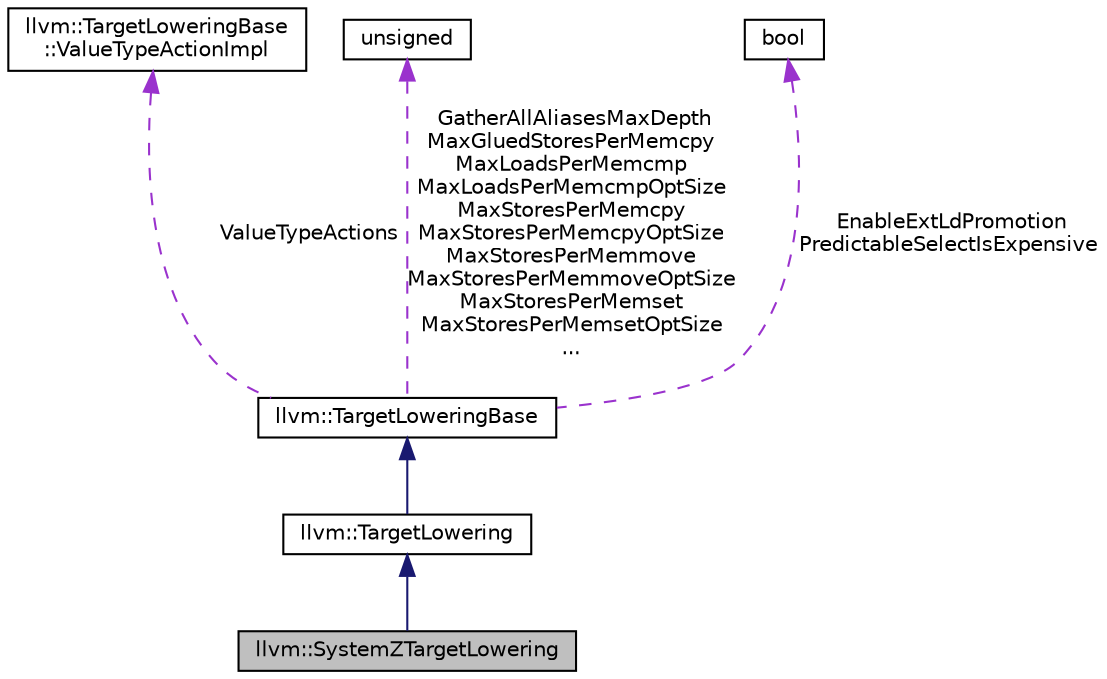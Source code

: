 digraph "llvm::SystemZTargetLowering"
{
 // LATEX_PDF_SIZE
  bgcolor="transparent";
  edge [fontname="Helvetica",fontsize="10",labelfontname="Helvetica",labelfontsize="10"];
  node [fontname="Helvetica",fontsize="10",shape="box"];
  Node1 [label="llvm::SystemZTargetLowering",height=0.2,width=0.4,color="black", fillcolor="grey75", style="filled", fontcolor="black",tooltip=" "];
  Node2 -> Node1 [dir="back",color="midnightblue",fontsize="10",style="solid",fontname="Helvetica"];
  Node2 [label="llvm::TargetLowering",height=0.2,width=0.4,color="black",URL="$classllvm_1_1TargetLowering.html",tooltip="This class defines information used to lower LLVM code to legal SelectionDAG operators that the targe..."];
  Node3 -> Node2 [dir="back",color="midnightblue",fontsize="10",style="solid",fontname="Helvetica"];
  Node3 [label="llvm::TargetLoweringBase",height=0.2,width=0.4,color="black",URL="$classllvm_1_1TargetLoweringBase.html",tooltip="This base class for TargetLowering contains the SelectionDAG-independent parts that can be used from ..."];
  Node4 -> Node3 [dir="back",color="darkorchid3",fontsize="10",style="dashed",label=" ValueTypeActions" ,fontname="Helvetica"];
  Node4 [label="llvm::TargetLoweringBase\l::ValueTypeActionImpl",height=0.2,width=0.4,color="black",URL="$classllvm_1_1TargetLoweringBase_1_1ValueTypeActionImpl.html",tooltip=" "];
  Node5 -> Node3 [dir="back",color="darkorchid3",fontsize="10",style="dashed",label=" GatherAllAliasesMaxDepth\nMaxGluedStoresPerMemcpy\nMaxLoadsPerMemcmp\nMaxLoadsPerMemcmpOptSize\nMaxStoresPerMemcpy\nMaxStoresPerMemcpyOptSize\nMaxStoresPerMemmove\nMaxStoresPerMemmoveOptSize\nMaxStoresPerMemset\nMaxStoresPerMemsetOptSize\n..." ,fontname="Helvetica"];
  Node5 [label="unsigned",height=0.2,width=0.4,color="black",URL="$classunsigned.html",tooltip=" "];
  Node6 -> Node3 [dir="back",color="darkorchid3",fontsize="10",style="dashed",label=" EnableExtLdPromotion\nPredictableSelectIsExpensive" ,fontname="Helvetica"];
  Node6 [label="bool",height=0.2,width=0.4,color="black",URL="$classbool.html",tooltip=" "];
}
